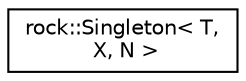 digraph "类继承关系图"
{
 // LATEX_PDF_SIZE
  edge [fontname="Helvetica",fontsize="10",labelfontname="Helvetica",labelfontsize="10"];
  node [fontname="Helvetica",fontsize="10",shape=record];
  rankdir="LR";
  Node0 [label="rock::Singleton\< T,\l X, N \>",height=0.2,width=0.4,color="black", fillcolor="white", style="filled",URL="$classrock_1_1Singleton.html",tooltip="单例模式封装类"];
}
